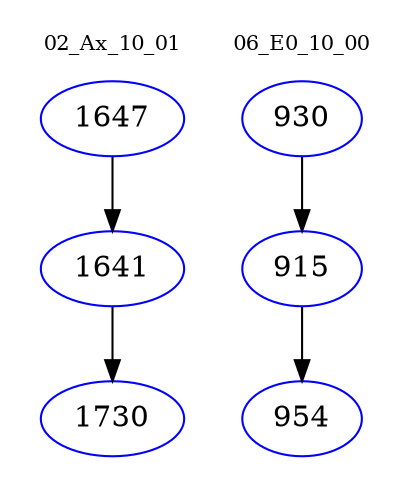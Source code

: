 digraph{
subgraph cluster_0 {
color = white
label = "02_Ax_10_01";
fontsize=10;
T0_1647 [label="1647", color="blue"]
T0_1647 -> T0_1641 [color="black"]
T0_1641 [label="1641", color="blue"]
T0_1641 -> T0_1730 [color="black"]
T0_1730 [label="1730", color="blue"]
}
subgraph cluster_1 {
color = white
label = "06_E0_10_00";
fontsize=10;
T1_930 [label="930", color="blue"]
T1_930 -> T1_915 [color="black"]
T1_915 [label="915", color="blue"]
T1_915 -> T1_954 [color="black"]
T1_954 [label="954", color="blue"]
}
}
